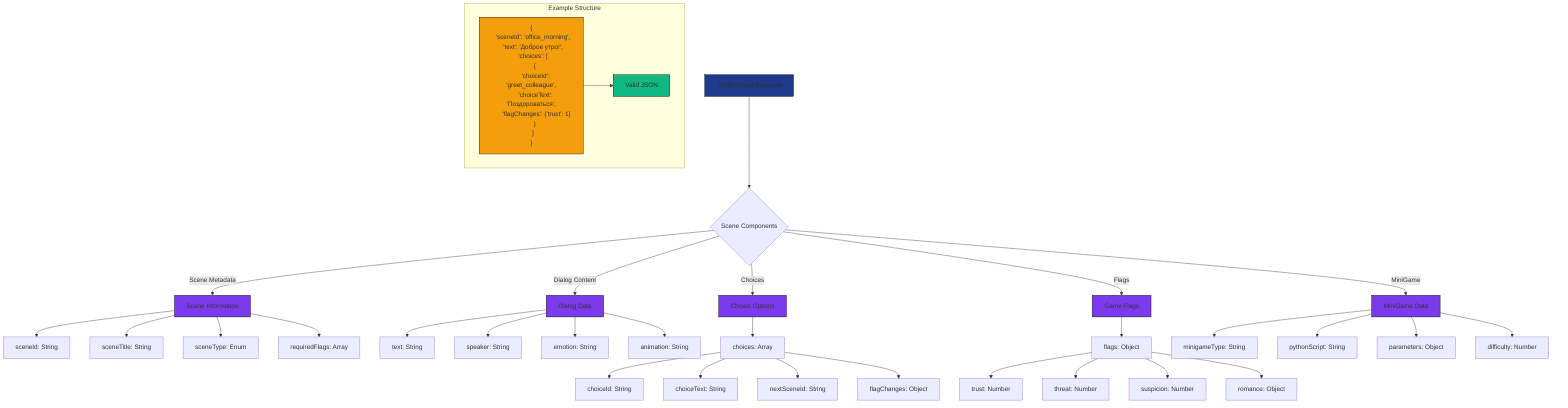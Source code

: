 ﻿graph TD
    A[JSON Scene Structure] --> B{Scene Components}
    
    B -->|Scene Metadata| C[Scene Information]
    B -->|Dialog Content| D[Dialog Data]
    B -->|Choices| E[Choice Options]
    B -->|Flags| F[Game Flags]
    B -->|MiniGame| G[MiniGame Data]
    
    C --> H[sceneId: String]
    C --> I[sceneTitle: String]
    C --> J[sceneType: Enum]
    C --> K[requiredFlags: Array]
    
    D --> L[text: String]
    D --> M[speaker: String]
    D --> N[emotion: String]
    D --> O[animation: String]
    
    E --> P[choices: Array]
    P --> Q[choiceId: String]
    P --> R[choiceText: String]
    P --> S[nextSceneId: String]
    P --> T[flagChanges: Object]
    
    F --> U[flags: Object]
    U --> V[trust: Number]
    U --> W[threat: Number]
    U --> X[suspicion: Number]
    U --> Y[romance: Object]
    
    G --> Z[minigameType: String]
    G --> AA[pythonScript: String]
    G --> BB[parameters: Object]
    G --> CC[difficulty: Number]
    
    subgraph "Example Structure"
        DD["{<br/>  'sceneId': 'office_morning',<br/>  'text': 'Доброе утро!',<br/>  'choices': [<br/>    {<br/>      'choiceId': 'greet_colleague',<br/>      'choiceText': 'Поздороваться',<br/>      'flagChanges': {'trust': 1}<br/>    }<br/>  ]<br/>}"] --> EE[Valid JSON]
    end
    
    style A fill:#1E3A8A,stroke:#000000
    style C fill:#7C3AED,stroke:#000000
    style D fill:#7C3AED,stroke:#000000
    style E fill:#7C3AED,stroke:#000000
    style F fill:#7C3AED,stroke:#000000
    style G fill:#7C3AED,stroke:#000000
    style DD fill:#F59E0B,stroke:#000000
    style EE fill:#10B981,stroke:#000000
